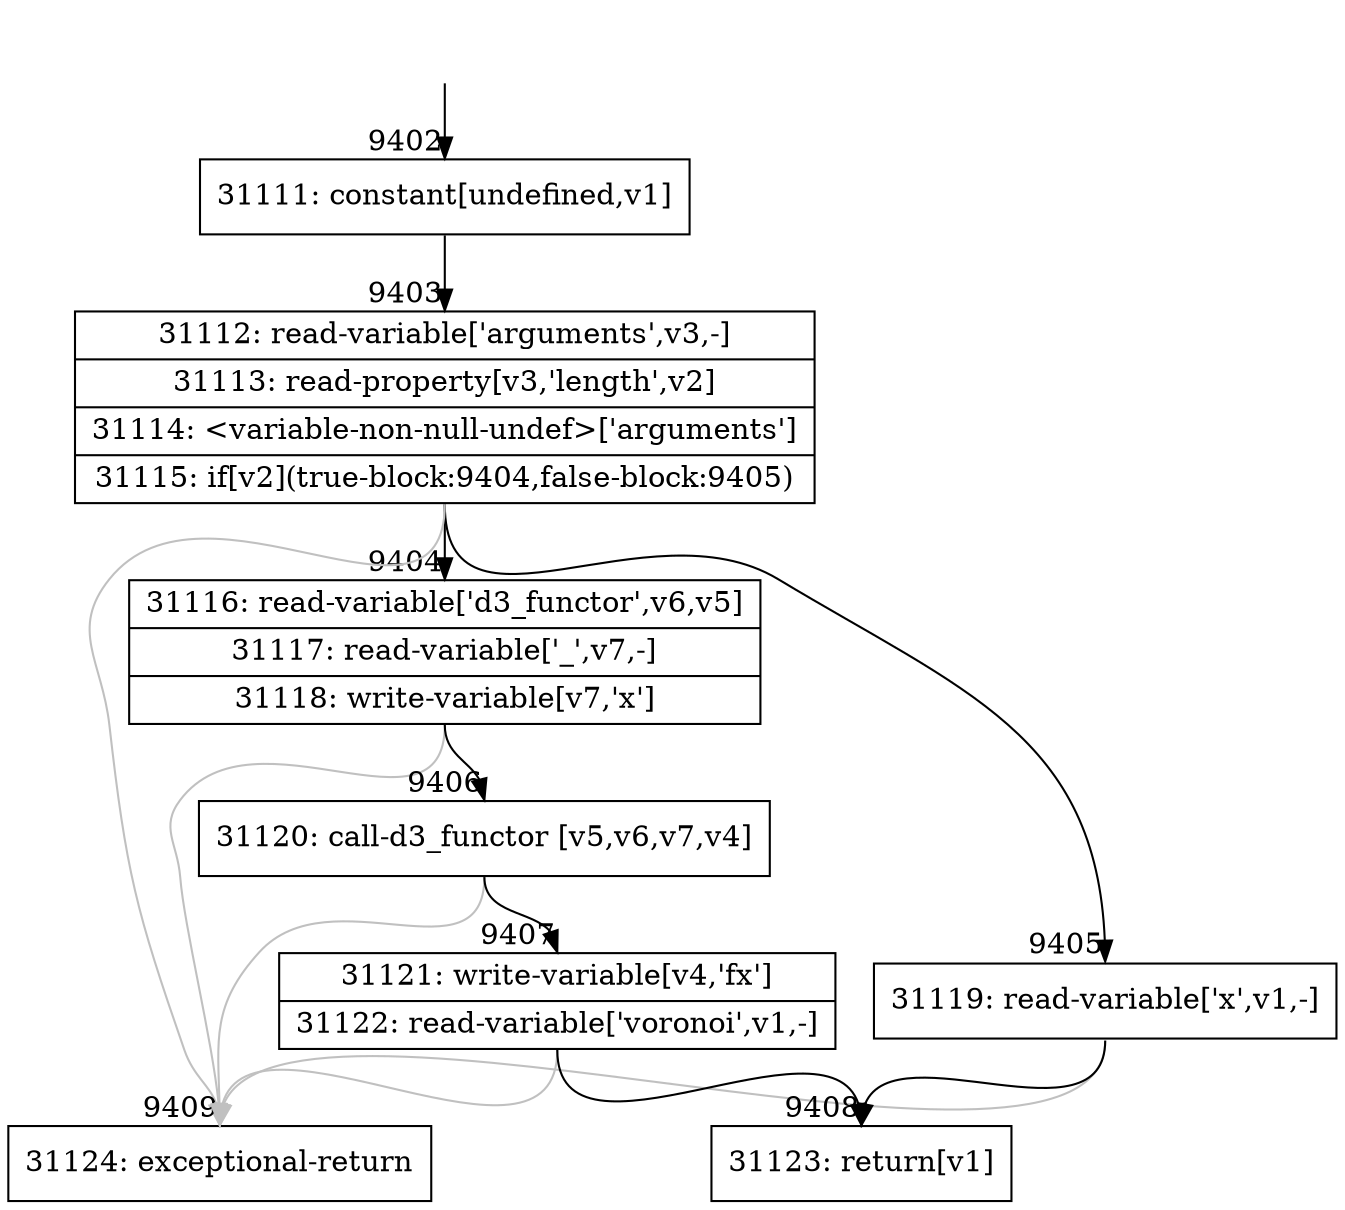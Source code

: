 digraph {
rankdir="TD"
BB_entry864[shape=none,label=""];
BB_entry864 -> BB9402 [tailport=s, headport=n, headlabel="    9402"]
BB9402 [shape=record label="{31111: constant[undefined,v1]}" ] 
BB9402 -> BB9403 [tailport=s, headport=n, headlabel="      9403"]
BB9403 [shape=record label="{31112: read-variable['arguments',v3,-]|31113: read-property[v3,'length',v2]|31114: \<variable-non-null-undef\>['arguments']|31115: if[v2](true-block:9404,false-block:9405)}" ] 
BB9403 -> BB9404 [tailport=s, headport=n, headlabel="      9404"]
BB9403 -> BB9405 [tailport=s, headport=n, headlabel="      9405"]
BB9403 -> BB9409 [tailport=s, headport=n, color=gray, headlabel="      9409"]
BB9404 [shape=record label="{31116: read-variable['d3_functor',v6,v5]|31117: read-variable['_',v7,-]|31118: write-variable[v7,'x']}" ] 
BB9404 -> BB9406 [tailport=s, headport=n, headlabel="      9406"]
BB9404 -> BB9409 [tailport=s, headport=n, color=gray]
BB9405 [shape=record label="{31119: read-variable['x',v1,-]}" ] 
BB9405 -> BB9408 [tailport=s, headport=n, headlabel="      9408"]
BB9405 -> BB9409 [tailport=s, headport=n, color=gray]
BB9406 [shape=record label="{31120: call-d3_functor [v5,v6,v7,v4]}" ] 
BB9406 -> BB9407 [tailport=s, headport=n, headlabel="      9407"]
BB9406 -> BB9409 [tailport=s, headport=n, color=gray]
BB9407 [shape=record label="{31121: write-variable[v4,'fx']|31122: read-variable['voronoi',v1,-]}" ] 
BB9407 -> BB9408 [tailport=s, headport=n]
BB9407 -> BB9409 [tailport=s, headport=n, color=gray]
BB9408 [shape=record label="{31123: return[v1]}" ] 
BB9409 [shape=record label="{31124: exceptional-return}" ] 
//#$~ 5520
}

